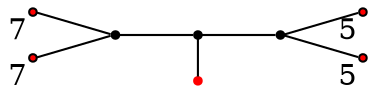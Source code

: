 graph diagram {
node [shape=point,color=black];
rankdir = LR;
subgraph subdiagram {
2 -- 1 -- 3;
}
{7,8} -- 2;
{rank=same;1 -- 4};
3 -- {6,5}
4 [color=red];
5 [fillcolor=red,xlabel=5];
6 [fillcolor=red,xlabel=5];
7 [fillcolor=red,xlabel=7];
8 [fillcolor=red,xlabel=7];
}
